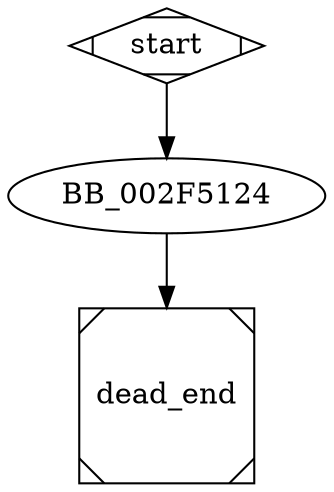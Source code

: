 digraph G {
  start -> BB_002F5124;

  BB_002F5124 -> dead_end;

  start [shape=Mdiamond];
//  end [shape=Msquare];
  dead_end [shape=Msquare];
}

